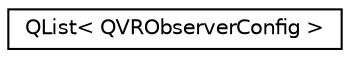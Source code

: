 digraph "Graphical Class Hierarchy"
{
  edge [fontname="Helvetica",fontsize="10",labelfontname="Helvetica",labelfontsize="10"];
  node [fontname="Helvetica",fontsize="10",shape=record];
  rankdir="LR";
  Node1 [label="QList\< QVRObserverConfig \>",height=0.2,width=0.4,color="black", fillcolor="white", style="filled",URL="$class_q_list.html"];
}
